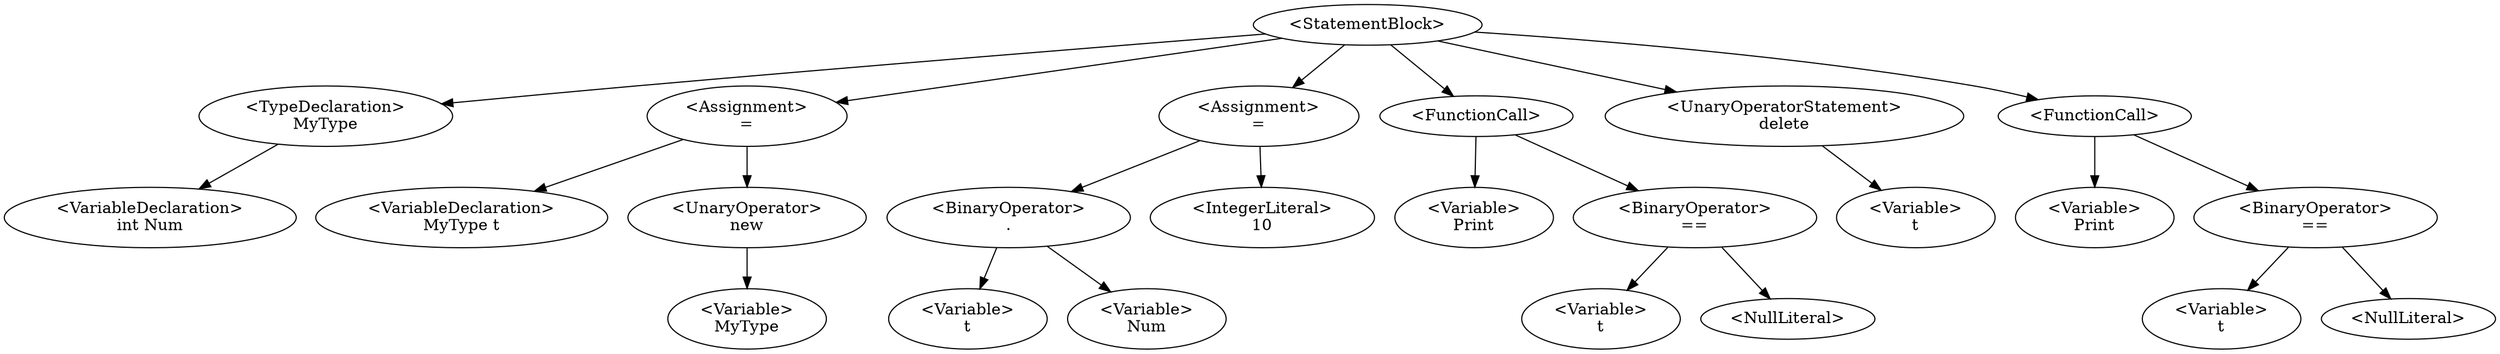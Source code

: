 digraph G {
0 [label="<StatementBlock>"];0->1;0->4;0->10;0->13;0->17;0->20;
1 [label="<TypeDeclaration>\nMyType"];1->2;
2 [label="<VariableDeclaration>\nint Num"];
4 [label="<Assignment>\n="];4->3;4->5;
3 [label="<VariableDeclaration>\nMyType t"];
5 [label="<UnaryOperator>\nnew"];5->6;
6 [label="<Variable>\nMyType"];
10 [label="<Assignment>\n="];10->8;10->11;
8 [label="<BinaryOperator>\n."];8->7;8->9;
7 [label="<Variable>\nt"];
9 [label="<Variable>\nNum"];
11 [label="<IntegerLiteral>\n10"];
13 [label="<FunctionCall>\n"];13->12;13->15;
12 [label="<Variable>\nPrint"];
15 [label="<BinaryOperator>\n=="];15->14;15->16;
14 [label="<Variable>\nt"];
16 [label="<NullLiteral>"];
17 [label="<UnaryOperatorStatement>\ndelete"];17->18;
18 [label="<Variable>\nt"];
20 [label="<FunctionCall>\n"];20->19;20->22;
19 [label="<Variable>\nPrint"];
22 [label="<BinaryOperator>\n=="];22->21;22->23;
21 [label="<Variable>\nt"];
23 [label="<NullLiteral>"];
}